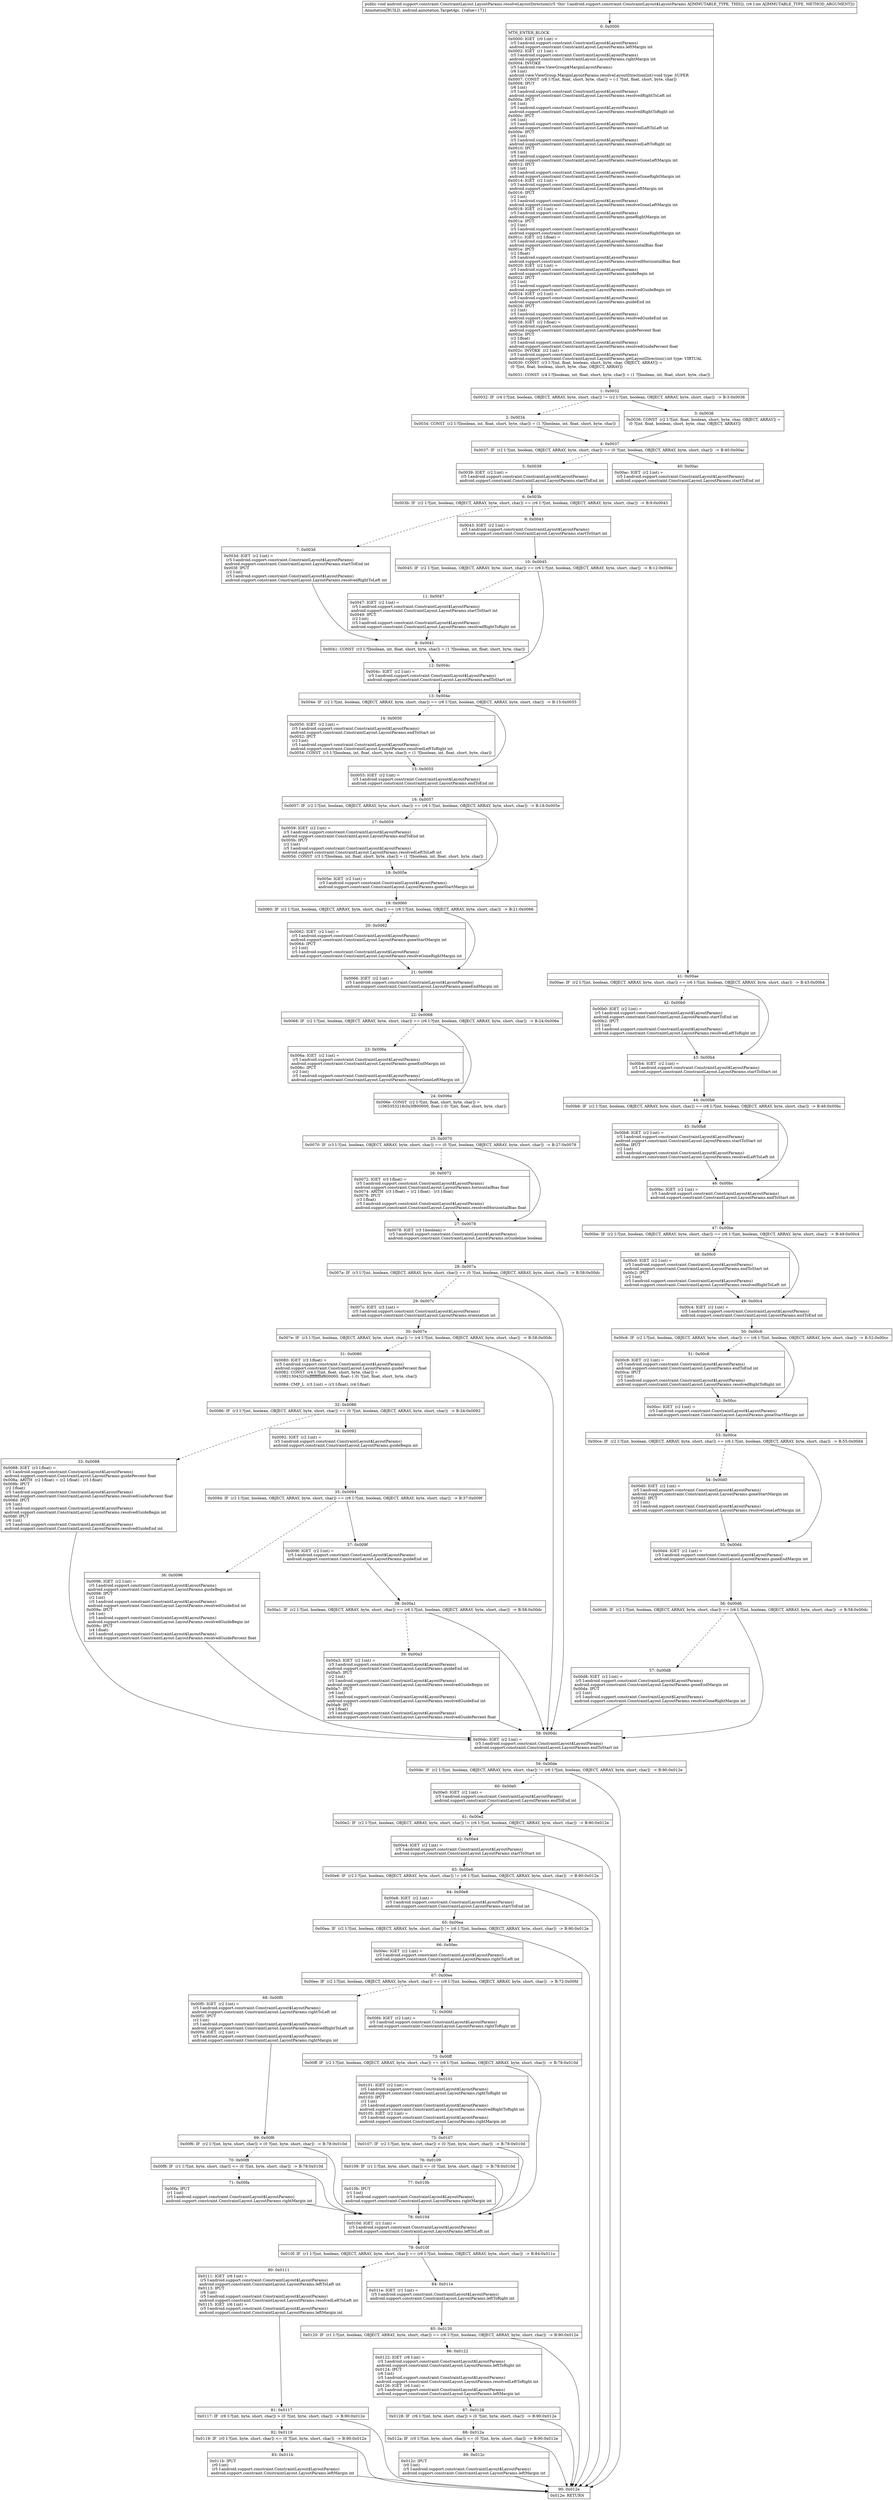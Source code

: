 digraph "CFG forandroid.support.constraint.ConstraintLayout.LayoutParams.resolveLayoutDirection(I)V" {
Node_0 [shape=record,label="{0\:\ 0x0000|MTH_ENTER_BLOCK\l|0x0000: IGET  (r0 I:int) = \l  (r5 I:android.support.constraint.ConstraintLayout$LayoutParams)\l android.support.constraint.ConstraintLayout.LayoutParams.leftMargin int \l0x0002: IGET  (r1 I:int) = \l  (r5 I:android.support.constraint.ConstraintLayout$LayoutParams)\l android.support.constraint.ConstraintLayout.LayoutParams.rightMargin int \l0x0004: INVOKE  \l  (r5 I:android.view.ViewGroup$MarginLayoutParams)\l  (r6 I:int)\l android.view.ViewGroup.MarginLayoutParams.resolveLayoutDirection(int):void type: SUPER \l0x0007: CONST  (r6 I:?[int, float, short, byte, char]) = (\-1 ?[int, float, short, byte, char]) \l0x0008: IPUT  \l  (r6 I:int)\l  (r5 I:android.support.constraint.ConstraintLayout$LayoutParams)\l android.support.constraint.ConstraintLayout.LayoutParams.resolvedRightToLeft int \l0x000a: IPUT  \l  (r6 I:int)\l  (r5 I:android.support.constraint.ConstraintLayout$LayoutParams)\l android.support.constraint.ConstraintLayout.LayoutParams.resolvedRightToRight int \l0x000c: IPUT  \l  (r6 I:int)\l  (r5 I:android.support.constraint.ConstraintLayout$LayoutParams)\l android.support.constraint.ConstraintLayout.LayoutParams.resolvedLeftToLeft int \l0x000e: IPUT  \l  (r6 I:int)\l  (r5 I:android.support.constraint.ConstraintLayout$LayoutParams)\l android.support.constraint.ConstraintLayout.LayoutParams.resolvedLeftToRight int \l0x0010: IPUT  \l  (r6 I:int)\l  (r5 I:android.support.constraint.ConstraintLayout$LayoutParams)\l android.support.constraint.ConstraintLayout.LayoutParams.resolveGoneLeftMargin int \l0x0012: IPUT  \l  (r6 I:int)\l  (r5 I:android.support.constraint.ConstraintLayout$LayoutParams)\l android.support.constraint.ConstraintLayout.LayoutParams.resolveGoneRightMargin int \l0x0014: IGET  (r2 I:int) = \l  (r5 I:android.support.constraint.ConstraintLayout$LayoutParams)\l android.support.constraint.ConstraintLayout.LayoutParams.goneLeftMargin int \l0x0016: IPUT  \l  (r2 I:int)\l  (r5 I:android.support.constraint.ConstraintLayout$LayoutParams)\l android.support.constraint.ConstraintLayout.LayoutParams.resolveGoneLeftMargin int \l0x0018: IGET  (r2 I:int) = \l  (r5 I:android.support.constraint.ConstraintLayout$LayoutParams)\l android.support.constraint.ConstraintLayout.LayoutParams.goneRightMargin int \l0x001a: IPUT  \l  (r2 I:int)\l  (r5 I:android.support.constraint.ConstraintLayout$LayoutParams)\l android.support.constraint.ConstraintLayout.LayoutParams.resolveGoneRightMargin int \l0x001c: IGET  (r2 I:float) = \l  (r5 I:android.support.constraint.ConstraintLayout$LayoutParams)\l android.support.constraint.ConstraintLayout.LayoutParams.horizontalBias float \l0x001e: IPUT  \l  (r2 I:float)\l  (r5 I:android.support.constraint.ConstraintLayout$LayoutParams)\l android.support.constraint.ConstraintLayout.LayoutParams.resolvedHorizontalBias float \l0x0020: IGET  (r2 I:int) = \l  (r5 I:android.support.constraint.ConstraintLayout$LayoutParams)\l android.support.constraint.ConstraintLayout.LayoutParams.guideBegin int \l0x0022: IPUT  \l  (r2 I:int)\l  (r5 I:android.support.constraint.ConstraintLayout$LayoutParams)\l android.support.constraint.ConstraintLayout.LayoutParams.resolvedGuideBegin int \l0x0024: IGET  (r2 I:int) = \l  (r5 I:android.support.constraint.ConstraintLayout$LayoutParams)\l android.support.constraint.ConstraintLayout.LayoutParams.guideEnd int \l0x0026: IPUT  \l  (r2 I:int)\l  (r5 I:android.support.constraint.ConstraintLayout$LayoutParams)\l android.support.constraint.ConstraintLayout.LayoutParams.resolvedGuideEnd int \l0x0028: IGET  (r2 I:float) = \l  (r5 I:android.support.constraint.ConstraintLayout$LayoutParams)\l android.support.constraint.ConstraintLayout.LayoutParams.guidePercent float \l0x002a: IPUT  \l  (r2 I:float)\l  (r5 I:android.support.constraint.ConstraintLayout$LayoutParams)\l android.support.constraint.ConstraintLayout.LayoutParams.resolvedGuidePercent float \l0x002c: INVOKE  (r2 I:int) = \l  (r5 I:android.support.constraint.ConstraintLayout$LayoutParams)\l android.support.constraint.ConstraintLayout.LayoutParams.getLayoutDirection():int type: VIRTUAL \l0x0030: CONST  (r3 I:?[int, float, boolean, short, byte, char, OBJECT, ARRAY]) = \l  (0 ?[int, float, boolean, short, byte, char, OBJECT, ARRAY])\l \l0x0031: CONST  (r4 I:?[boolean, int, float, short, byte, char]) = (1 ?[boolean, int, float, short, byte, char]) \l}"];
Node_1 [shape=record,label="{1\:\ 0x0032|0x0032: IF  (r4 I:?[int, boolean, OBJECT, ARRAY, byte, short, char]) != (r2 I:?[int, boolean, OBJECT, ARRAY, byte, short, char])  \-\> B:3:0x0036 \l}"];
Node_2 [shape=record,label="{2\:\ 0x0034|0x0034: CONST  (r2 I:?[boolean, int, float, short, byte, char]) = (1 ?[boolean, int, float, short, byte, char]) \l}"];
Node_3 [shape=record,label="{3\:\ 0x0036|0x0036: CONST  (r2 I:?[int, float, boolean, short, byte, char, OBJECT, ARRAY]) = \l  (0 ?[int, float, boolean, short, byte, char, OBJECT, ARRAY])\l \l}"];
Node_4 [shape=record,label="{4\:\ 0x0037|0x0037: IF  (r2 I:?[int, boolean, OBJECT, ARRAY, byte, short, char]) == (0 ?[int, boolean, OBJECT, ARRAY, byte, short, char])  \-\> B:40:0x00ac \l}"];
Node_5 [shape=record,label="{5\:\ 0x0039|0x0039: IGET  (r2 I:int) = \l  (r5 I:android.support.constraint.ConstraintLayout$LayoutParams)\l android.support.constraint.ConstraintLayout.LayoutParams.startToEnd int \l}"];
Node_6 [shape=record,label="{6\:\ 0x003b|0x003b: IF  (r2 I:?[int, boolean, OBJECT, ARRAY, byte, short, char]) == (r6 I:?[int, boolean, OBJECT, ARRAY, byte, short, char])  \-\> B:9:0x0043 \l}"];
Node_7 [shape=record,label="{7\:\ 0x003d|0x003d: IGET  (r2 I:int) = \l  (r5 I:android.support.constraint.ConstraintLayout$LayoutParams)\l android.support.constraint.ConstraintLayout.LayoutParams.startToEnd int \l0x003f: IPUT  \l  (r2 I:int)\l  (r5 I:android.support.constraint.ConstraintLayout$LayoutParams)\l android.support.constraint.ConstraintLayout.LayoutParams.resolvedRightToLeft int \l}"];
Node_8 [shape=record,label="{8\:\ 0x0041|0x0041: CONST  (r3 I:?[boolean, int, float, short, byte, char]) = (1 ?[boolean, int, float, short, byte, char]) \l}"];
Node_9 [shape=record,label="{9\:\ 0x0043|0x0043: IGET  (r2 I:int) = \l  (r5 I:android.support.constraint.ConstraintLayout$LayoutParams)\l android.support.constraint.ConstraintLayout.LayoutParams.startToStart int \l}"];
Node_10 [shape=record,label="{10\:\ 0x0045|0x0045: IF  (r2 I:?[int, boolean, OBJECT, ARRAY, byte, short, char]) == (r6 I:?[int, boolean, OBJECT, ARRAY, byte, short, char])  \-\> B:12:0x004c \l}"];
Node_11 [shape=record,label="{11\:\ 0x0047|0x0047: IGET  (r2 I:int) = \l  (r5 I:android.support.constraint.ConstraintLayout$LayoutParams)\l android.support.constraint.ConstraintLayout.LayoutParams.startToStart int \l0x0049: IPUT  \l  (r2 I:int)\l  (r5 I:android.support.constraint.ConstraintLayout$LayoutParams)\l android.support.constraint.ConstraintLayout.LayoutParams.resolvedRightToRight int \l}"];
Node_12 [shape=record,label="{12\:\ 0x004c|0x004c: IGET  (r2 I:int) = \l  (r5 I:android.support.constraint.ConstraintLayout$LayoutParams)\l android.support.constraint.ConstraintLayout.LayoutParams.endToStart int \l}"];
Node_13 [shape=record,label="{13\:\ 0x004e|0x004e: IF  (r2 I:?[int, boolean, OBJECT, ARRAY, byte, short, char]) == (r6 I:?[int, boolean, OBJECT, ARRAY, byte, short, char])  \-\> B:15:0x0055 \l}"];
Node_14 [shape=record,label="{14\:\ 0x0050|0x0050: IGET  (r2 I:int) = \l  (r5 I:android.support.constraint.ConstraintLayout$LayoutParams)\l android.support.constraint.ConstraintLayout.LayoutParams.endToStart int \l0x0052: IPUT  \l  (r2 I:int)\l  (r5 I:android.support.constraint.ConstraintLayout$LayoutParams)\l android.support.constraint.ConstraintLayout.LayoutParams.resolvedLeftToRight int \l0x0054: CONST  (r3 I:?[boolean, int, float, short, byte, char]) = (1 ?[boolean, int, float, short, byte, char]) \l}"];
Node_15 [shape=record,label="{15\:\ 0x0055|0x0055: IGET  (r2 I:int) = \l  (r5 I:android.support.constraint.ConstraintLayout$LayoutParams)\l android.support.constraint.ConstraintLayout.LayoutParams.endToEnd int \l}"];
Node_16 [shape=record,label="{16\:\ 0x0057|0x0057: IF  (r2 I:?[int, boolean, OBJECT, ARRAY, byte, short, char]) == (r6 I:?[int, boolean, OBJECT, ARRAY, byte, short, char])  \-\> B:18:0x005e \l}"];
Node_17 [shape=record,label="{17\:\ 0x0059|0x0059: IGET  (r2 I:int) = \l  (r5 I:android.support.constraint.ConstraintLayout$LayoutParams)\l android.support.constraint.ConstraintLayout.LayoutParams.endToEnd int \l0x005b: IPUT  \l  (r2 I:int)\l  (r5 I:android.support.constraint.ConstraintLayout$LayoutParams)\l android.support.constraint.ConstraintLayout.LayoutParams.resolvedLeftToLeft int \l0x005d: CONST  (r3 I:?[boolean, int, float, short, byte, char]) = (1 ?[boolean, int, float, short, byte, char]) \l}"];
Node_18 [shape=record,label="{18\:\ 0x005e|0x005e: IGET  (r2 I:int) = \l  (r5 I:android.support.constraint.ConstraintLayout$LayoutParams)\l android.support.constraint.ConstraintLayout.LayoutParams.goneStartMargin int \l}"];
Node_19 [shape=record,label="{19\:\ 0x0060|0x0060: IF  (r2 I:?[int, boolean, OBJECT, ARRAY, byte, short, char]) == (r6 I:?[int, boolean, OBJECT, ARRAY, byte, short, char])  \-\> B:21:0x0066 \l}"];
Node_20 [shape=record,label="{20\:\ 0x0062|0x0062: IGET  (r2 I:int) = \l  (r5 I:android.support.constraint.ConstraintLayout$LayoutParams)\l android.support.constraint.ConstraintLayout.LayoutParams.goneStartMargin int \l0x0064: IPUT  \l  (r2 I:int)\l  (r5 I:android.support.constraint.ConstraintLayout$LayoutParams)\l android.support.constraint.ConstraintLayout.LayoutParams.resolveGoneRightMargin int \l}"];
Node_21 [shape=record,label="{21\:\ 0x0066|0x0066: IGET  (r2 I:int) = \l  (r5 I:android.support.constraint.ConstraintLayout$LayoutParams)\l android.support.constraint.ConstraintLayout.LayoutParams.goneEndMargin int \l}"];
Node_22 [shape=record,label="{22\:\ 0x0068|0x0068: IF  (r2 I:?[int, boolean, OBJECT, ARRAY, byte, short, char]) == (r6 I:?[int, boolean, OBJECT, ARRAY, byte, short, char])  \-\> B:24:0x006e \l}"];
Node_23 [shape=record,label="{23\:\ 0x006a|0x006a: IGET  (r2 I:int) = \l  (r5 I:android.support.constraint.ConstraintLayout$LayoutParams)\l android.support.constraint.ConstraintLayout.LayoutParams.goneEndMargin int \l0x006c: IPUT  \l  (r2 I:int)\l  (r5 I:android.support.constraint.ConstraintLayout$LayoutParams)\l android.support.constraint.ConstraintLayout.LayoutParams.resolveGoneLeftMargin int \l}"];
Node_24 [shape=record,label="{24\:\ 0x006e|0x006e: CONST  (r2 I:?[int, float, short, byte, char]) = \l  (1065353216(0x3f800000, float:1.0) ?[int, float, short, byte, char])\l \l}"];
Node_25 [shape=record,label="{25\:\ 0x0070|0x0070: IF  (r3 I:?[int, boolean, OBJECT, ARRAY, byte, short, char]) == (0 ?[int, boolean, OBJECT, ARRAY, byte, short, char])  \-\> B:27:0x0078 \l}"];
Node_26 [shape=record,label="{26\:\ 0x0072|0x0072: IGET  (r3 I:float) = \l  (r5 I:android.support.constraint.ConstraintLayout$LayoutParams)\l android.support.constraint.ConstraintLayout.LayoutParams.horizontalBias float \l0x0074: ARITH  (r3 I:float) = (r2 I:float) \- (r3 I:float) \l0x0076: IPUT  \l  (r3 I:float)\l  (r5 I:android.support.constraint.ConstraintLayout$LayoutParams)\l android.support.constraint.ConstraintLayout.LayoutParams.resolvedHorizontalBias float \l}"];
Node_27 [shape=record,label="{27\:\ 0x0078|0x0078: IGET  (r3 I:boolean) = \l  (r5 I:android.support.constraint.ConstraintLayout$LayoutParams)\l android.support.constraint.ConstraintLayout.LayoutParams.isGuideline boolean \l}"];
Node_28 [shape=record,label="{28\:\ 0x007a|0x007a: IF  (r3 I:?[int, boolean, OBJECT, ARRAY, byte, short, char]) == (0 ?[int, boolean, OBJECT, ARRAY, byte, short, char])  \-\> B:58:0x00dc \l}"];
Node_29 [shape=record,label="{29\:\ 0x007c|0x007c: IGET  (r3 I:int) = \l  (r5 I:android.support.constraint.ConstraintLayout$LayoutParams)\l android.support.constraint.ConstraintLayout.LayoutParams.orientation int \l}"];
Node_30 [shape=record,label="{30\:\ 0x007e|0x007e: IF  (r3 I:?[int, boolean, OBJECT, ARRAY, byte, short, char]) != (r4 I:?[int, boolean, OBJECT, ARRAY, byte, short, char])  \-\> B:58:0x00dc \l}"];
Node_31 [shape=record,label="{31\:\ 0x0080|0x0080: IGET  (r3 I:float) = \l  (r5 I:android.support.constraint.ConstraintLayout$LayoutParams)\l android.support.constraint.ConstraintLayout.LayoutParams.guidePercent float \l0x0082: CONST  (r4 I:?[int, float, short, byte, char]) = \l  (\-1082130432(0xffffffffbf800000, float:\-1.0) ?[int, float, short, byte, char])\l \l0x0084: CMP_L  (r3 I:int) = (r3 I:float), (r4 I:float) \l}"];
Node_32 [shape=record,label="{32\:\ 0x0086|0x0086: IF  (r3 I:?[int, boolean, OBJECT, ARRAY, byte, short, char]) == (0 ?[int, boolean, OBJECT, ARRAY, byte, short, char])  \-\> B:34:0x0092 \l}"];
Node_33 [shape=record,label="{33\:\ 0x0088|0x0088: IGET  (r3 I:float) = \l  (r5 I:android.support.constraint.ConstraintLayout$LayoutParams)\l android.support.constraint.ConstraintLayout.LayoutParams.guidePercent float \l0x008a: ARITH  (r2 I:float) = (r2 I:float) \- (r3 I:float) \l0x008b: IPUT  \l  (r2 I:float)\l  (r5 I:android.support.constraint.ConstraintLayout$LayoutParams)\l android.support.constraint.ConstraintLayout.LayoutParams.resolvedGuidePercent float \l0x008d: IPUT  \l  (r6 I:int)\l  (r5 I:android.support.constraint.ConstraintLayout$LayoutParams)\l android.support.constraint.ConstraintLayout.LayoutParams.resolvedGuideBegin int \l0x008f: IPUT  \l  (r6 I:int)\l  (r5 I:android.support.constraint.ConstraintLayout$LayoutParams)\l android.support.constraint.ConstraintLayout.LayoutParams.resolvedGuideEnd int \l}"];
Node_34 [shape=record,label="{34\:\ 0x0092|0x0092: IGET  (r2 I:int) = \l  (r5 I:android.support.constraint.ConstraintLayout$LayoutParams)\l android.support.constraint.ConstraintLayout.LayoutParams.guideBegin int \l}"];
Node_35 [shape=record,label="{35\:\ 0x0094|0x0094: IF  (r2 I:?[int, boolean, OBJECT, ARRAY, byte, short, char]) == (r6 I:?[int, boolean, OBJECT, ARRAY, byte, short, char])  \-\> B:37:0x009f \l}"];
Node_36 [shape=record,label="{36\:\ 0x0096|0x0096: IGET  (r2 I:int) = \l  (r5 I:android.support.constraint.ConstraintLayout$LayoutParams)\l android.support.constraint.ConstraintLayout.LayoutParams.guideBegin int \l0x0098: IPUT  \l  (r2 I:int)\l  (r5 I:android.support.constraint.ConstraintLayout$LayoutParams)\l android.support.constraint.ConstraintLayout.LayoutParams.resolvedGuideEnd int \l0x009a: IPUT  \l  (r6 I:int)\l  (r5 I:android.support.constraint.ConstraintLayout$LayoutParams)\l android.support.constraint.ConstraintLayout.LayoutParams.resolvedGuideBegin int \l0x009c: IPUT  \l  (r4 I:float)\l  (r5 I:android.support.constraint.ConstraintLayout$LayoutParams)\l android.support.constraint.ConstraintLayout.LayoutParams.resolvedGuidePercent float \l}"];
Node_37 [shape=record,label="{37\:\ 0x009f|0x009f: IGET  (r2 I:int) = \l  (r5 I:android.support.constraint.ConstraintLayout$LayoutParams)\l android.support.constraint.ConstraintLayout.LayoutParams.guideEnd int \l}"];
Node_38 [shape=record,label="{38\:\ 0x00a1|0x00a1: IF  (r2 I:?[int, boolean, OBJECT, ARRAY, byte, short, char]) == (r6 I:?[int, boolean, OBJECT, ARRAY, byte, short, char])  \-\> B:58:0x00dc \l}"];
Node_39 [shape=record,label="{39\:\ 0x00a3|0x00a3: IGET  (r2 I:int) = \l  (r5 I:android.support.constraint.ConstraintLayout$LayoutParams)\l android.support.constraint.ConstraintLayout.LayoutParams.guideEnd int \l0x00a5: IPUT  \l  (r2 I:int)\l  (r5 I:android.support.constraint.ConstraintLayout$LayoutParams)\l android.support.constraint.ConstraintLayout.LayoutParams.resolvedGuideBegin int \l0x00a7: IPUT  \l  (r6 I:int)\l  (r5 I:android.support.constraint.ConstraintLayout$LayoutParams)\l android.support.constraint.ConstraintLayout.LayoutParams.resolvedGuideEnd int \l0x00a9: IPUT  \l  (r4 I:float)\l  (r5 I:android.support.constraint.ConstraintLayout$LayoutParams)\l android.support.constraint.ConstraintLayout.LayoutParams.resolvedGuidePercent float \l}"];
Node_40 [shape=record,label="{40\:\ 0x00ac|0x00ac: IGET  (r2 I:int) = \l  (r5 I:android.support.constraint.ConstraintLayout$LayoutParams)\l android.support.constraint.ConstraintLayout.LayoutParams.startToEnd int \l}"];
Node_41 [shape=record,label="{41\:\ 0x00ae|0x00ae: IF  (r2 I:?[int, boolean, OBJECT, ARRAY, byte, short, char]) == (r6 I:?[int, boolean, OBJECT, ARRAY, byte, short, char])  \-\> B:43:0x00b4 \l}"];
Node_42 [shape=record,label="{42\:\ 0x00b0|0x00b0: IGET  (r2 I:int) = \l  (r5 I:android.support.constraint.ConstraintLayout$LayoutParams)\l android.support.constraint.ConstraintLayout.LayoutParams.startToEnd int \l0x00b2: IPUT  \l  (r2 I:int)\l  (r5 I:android.support.constraint.ConstraintLayout$LayoutParams)\l android.support.constraint.ConstraintLayout.LayoutParams.resolvedLeftToRight int \l}"];
Node_43 [shape=record,label="{43\:\ 0x00b4|0x00b4: IGET  (r2 I:int) = \l  (r5 I:android.support.constraint.ConstraintLayout$LayoutParams)\l android.support.constraint.ConstraintLayout.LayoutParams.startToStart int \l}"];
Node_44 [shape=record,label="{44\:\ 0x00b6|0x00b6: IF  (r2 I:?[int, boolean, OBJECT, ARRAY, byte, short, char]) == (r6 I:?[int, boolean, OBJECT, ARRAY, byte, short, char])  \-\> B:46:0x00bc \l}"];
Node_45 [shape=record,label="{45\:\ 0x00b8|0x00b8: IGET  (r2 I:int) = \l  (r5 I:android.support.constraint.ConstraintLayout$LayoutParams)\l android.support.constraint.ConstraintLayout.LayoutParams.startToStart int \l0x00ba: IPUT  \l  (r2 I:int)\l  (r5 I:android.support.constraint.ConstraintLayout$LayoutParams)\l android.support.constraint.ConstraintLayout.LayoutParams.resolvedLeftToLeft int \l}"];
Node_46 [shape=record,label="{46\:\ 0x00bc|0x00bc: IGET  (r2 I:int) = \l  (r5 I:android.support.constraint.ConstraintLayout$LayoutParams)\l android.support.constraint.ConstraintLayout.LayoutParams.endToStart int \l}"];
Node_47 [shape=record,label="{47\:\ 0x00be|0x00be: IF  (r2 I:?[int, boolean, OBJECT, ARRAY, byte, short, char]) == (r6 I:?[int, boolean, OBJECT, ARRAY, byte, short, char])  \-\> B:49:0x00c4 \l}"];
Node_48 [shape=record,label="{48\:\ 0x00c0|0x00c0: IGET  (r2 I:int) = \l  (r5 I:android.support.constraint.ConstraintLayout$LayoutParams)\l android.support.constraint.ConstraintLayout.LayoutParams.endToStart int \l0x00c2: IPUT  \l  (r2 I:int)\l  (r5 I:android.support.constraint.ConstraintLayout$LayoutParams)\l android.support.constraint.ConstraintLayout.LayoutParams.resolvedRightToLeft int \l}"];
Node_49 [shape=record,label="{49\:\ 0x00c4|0x00c4: IGET  (r2 I:int) = \l  (r5 I:android.support.constraint.ConstraintLayout$LayoutParams)\l android.support.constraint.ConstraintLayout.LayoutParams.endToEnd int \l}"];
Node_50 [shape=record,label="{50\:\ 0x00c6|0x00c6: IF  (r2 I:?[int, boolean, OBJECT, ARRAY, byte, short, char]) == (r6 I:?[int, boolean, OBJECT, ARRAY, byte, short, char])  \-\> B:52:0x00cc \l}"];
Node_51 [shape=record,label="{51\:\ 0x00c8|0x00c8: IGET  (r2 I:int) = \l  (r5 I:android.support.constraint.ConstraintLayout$LayoutParams)\l android.support.constraint.ConstraintLayout.LayoutParams.endToEnd int \l0x00ca: IPUT  \l  (r2 I:int)\l  (r5 I:android.support.constraint.ConstraintLayout$LayoutParams)\l android.support.constraint.ConstraintLayout.LayoutParams.resolvedRightToRight int \l}"];
Node_52 [shape=record,label="{52\:\ 0x00cc|0x00cc: IGET  (r2 I:int) = \l  (r5 I:android.support.constraint.ConstraintLayout$LayoutParams)\l android.support.constraint.ConstraintLayout.LayoutParams.goneStartMargin int \l}"];
Node_53 [shape=record,label="{53\:\ 0x00ce|0x00ce: IF  (r2 I:?[int, boolean, OBJECT, ARRAY, byte, short, char]) == (r6 I:?[int, boolean, OBJECT, ARRAY, byte, short, char])  \-\> B:55:0x00d4 \l}"];
Node_54 [shape=record,label="{54\:\ 0x00d0|0x00d0: IGET  (r2 I:int) = \l  (r5 I:android.support.constraint.ConstraintLayout$LayoutParams)\l android.support.constraint.ConstraintLayout.LayoutParams.goneStartMargin int \l0x00d2: IPUT  \l  (r2 I:int)\l  (r5 I:android.support.constraint.ConstraintLayout$LayoutParams)\l android.support.constraint.ConstraintLayout.LayoutParams.resolveGoneLeftMargin int \l}"];
Node_55 [shape=record,label="{55\:\ 0x00d4|0x00d4: IGET  (r2 I:int) = \l  (r5 I:android.support.constraint.ConstraintLayout$LayoutParams)\l android.support.constraint.ConstraintLayout.LayoutParams.goneEndMargin int \l}"];
Node_56 [shape=record,label="{56\:\ 0x00d6|0x00d6: IF  (r2 I:?[int, boolean, OBJECT, ARRAY, byte, short, char]) == (r6 I:?[int, boolean, OBJECT, ARRAY, byte, short, char])  \-\> B:58:0x00dc \l}"];
Node_57 [shape=record,label="{57\:\ 0x00d8|0x00d8: IGET  (r2 I:int) = \l  (r5 I:android.support.constraint.ConstraintLayout$LayoutParams)\l android.support.constraint.ConstraintLayout.LayoutParams.goneEndMargin int \l0x00da: IPUT  \l  (r2 I:int)\l  (r5 I:android.support.constraint.ConstraintLayout$LayoutParams)\l android.support.constraint.ConstraintLayout.LayoutParams.resolveGoneRightMargin int \l}"];
Node_58 [shape=record,label="{58\:\ 0x00dc|0x00dc: IGET  (r2 I:int) = \l  (r5 I:android.support.constraint.ConstraintLayout$LayoutParams)\l android.support.constraint.ConstraintLayout.LayoutParams.endToStart int \l}"];
Node_59 [shape=record,label="{59\:\ 0x00de|0x00de: IF  (r2 I:?[int, boolean, OBJECT, ARRAY, byte, short, char]) != (r6 I:?[int, boolean, OBJECT, ARRAY, byte, short, char])  \-\> B:90:0x012e \l}"];
Node_60 [shape=record,label="{60\:\ 0x00e0|0x00e0: IGET  (r2 I:int) = \l  (r5 I:android.support.constraint.ConstraintLayout$LayoutParams)\l android.support.constraint.ConstraintLayout.LayoutParams.endToEnd int \l}"];
Node_61 [shape=record,label="{61\:\ 0x00e2|0x00e2: IF  (r2 I:?[int, boolean, OBJECT, ARRAY, byte, short, char]) != (r6 I:?[int, boolean, OBJECT, ARRAY, byte, short, char])  \-\> B:90:0x012e \l}"];
Node_62 [shape=record,label="{62\:\ 0x00e4|0x00e4: IGET  (r2 I:int) = \l  (r5 I:android.support.constraint.ConstraintLayout$LayoutParams)\l android.support.constraint.ConstraintLayout.LayoutParams.startToStart int \l}"];
Node_63 [shape=record,label="{63\:\ 0x00e6|0x00e6: IF  (r2 I:?[int, boolean, OBJECT, ARRAY, byte, short, char]) != (r6 I:?[int, boolean, OBJECT, ARRAY, byte, short, char])  \-\> B:90:0x012e \l}"];
Node_64 [shape=record,label="{64\:\ 0x00e8|0x00e8: IGET  (r2 I:int) = \l  (r5 I:android.support.constraint.ConstraintLayout$LayoutParams)\l android.support.constraint.ConstraintLayout.LayoutParams.startToEnd int \l}"];
Node_65 [shape=record,label="{65\:\ 0x00ea|0x00ea: IF  (r2 I:?[int, boolean, OBJECT, ARRAY, byte, short, char]) != (r6 I:?[int, boolean, OBJECT, ARRAY, byte, short, char])  \-\> B:90:0x012e \l}"];
Node_66 [shape=record,label="{66\:\ 0x00ec|0x00ec: IGET  (r2 I:int) = \l  (r5 I:android.support.constraint.ConstraintLayout$LayoutParams)\l android.support.constraint.ConstraintLayout.LayoutParams.rightToLeft int \l}"];
Node_67 [shape=record,label="{67\:\ 0x00ee|0x00ee: IF  (r2 I:?[int, boolean, OBJECT, ARRAY, byte, short, char]) == (r6 I:?[int, boolean, OBJECT, ARRAY, byte, short, char])  \-\> B:72:0x00fd \l}"];
Node_68 [shape=record,label="{68\:\ 0x00f0|0x00f0: IGET  (r2 I:int) = \l  (r5 I:android.support.constraint.ConstraintLayout$LayoutParams)\l android.support.constraint.ConstraintLayout.LayoutParams.rightToLeft int \l0x00f2: IPUT  \l  (r2 I:int)\l  (r5 I:android.support.constraint.ConstraintLayout$LayoutParams)\l android.support.constraint.ConstraintLayout.LayoutParams.resolvedRightToLeft int \l0x00f4: IGET  (r2 I:int) = \l  (r5 I:android.support.constraint.ConstraintLayout$LayoutParams)\l android.support.constraint.ConstraintLayout.LayoutParams.rightMargin int \l}"];
Node_69 [shape=record,label="{69\:\ 0x00f6|0x00f6: IF  (r2 I:?[int, byte, short, char]) \> (0 ?[int, byte, short, char])  \-\> B:78:0x010d \l}"];
Node_70 [shape=record,label="{70\:\ 0x00f8|0x00f8: IF  (r1 I:?[int, byte, short, char]) \<= (0 ?[int, byte, short, char])  \-\> B:78:0x010d \l}"];
Node_71 [shape=record,label="{71\:\ 0x00fa|0x00fa: IPUT  \l  (r1 I:int)\l  (r5 I:android.support.constraint.ConstraintLayout$LayoutParams)\l android.support.constraint.ConstraintLayout.LayoutParams.rightMargin int \l}"];
Node_72 [shape=record,label="{72\:\ 0x00fd|0x00fd: IGET  (r2 I:int) = \l  (r5 I:android.support.constraint.ConstraintLayout$LayoutParams)\l android.support.constraint.ConstraintLayout.LayoutParams.rightToRight int \l}"];
Node_73 [shape=record,label="{73\:\ 0x00ff|0x00ff: IF  (r2 I:?[int, boolean, OBJECT, ARRAY, byte, short, char]) == (r6 I:?[int, boolean, OBJECT, ARRAY, byte, short, char])  \-\> B:78:0x010d \l}"];
Node_74 [shape=record,label="{74\:\ 0x0101|0x0101: IGET  (r2 I:int) = \l  (r5 I:android.support.constraint.ConstraintLayout$LayoutParams)\l android.support.constraint.ConstraintLayout.LayoutParams.rightToRight int \l0x0103: IPUT  \l  (r2 I:int)\l  (r5 I:android.support.constraint.ConstraintLayout$LayoutParams)\l android.support.constraint.ConstraintLayout.LayoutParams.resolvedRightToRight int \l0x0105: IGET  (r2 I:int) = \l  (r5 I:android.support.constraint.ConstraintLayout$LayoutParams)\l android.support.constraint.ConstraintLayout.LayoutParams.rightMargin int \l}"];
Node_75 [shape=record,label="{75\:\ 0x0107|0x0107: IF  (r2 I:?[int, byte, short, char]) \> (0 ?[int, byte, short, char])  \-\> B:78:0x010d \l}"];
Node_76 [shape=record,label="{76\:\ 0x0109|0x0109: IF  (r1 I:?[int, byte, short, char]) \<= (0 ?[int, byte, short, char])  \-\> B:78:0x010d \l}"];
Node_77 [shape=record,label="{77\:\ 0x010b|0x010b: IPUT  \l  (r1 I:int)\l  (r5 I:android.support.constraint.ConstraintLayout$LayoutParams)\l android.support.constraint.ConstraintLayout.LayoutParams.rightMargin int \l}"];
Node_78 [shape=record,label="{78\:\ 0x010d|0x010d: IGET  (r1 I:int) = \l  (r5 I:android.support.constraint.ConstraintLayout$LayoutParams)\l android.support.constraint.ConstraintLayout.LayoutParams.leftToLeft int \l}"];
Node_79 [shape=record,label="{79\:\ 0x010f|0x010f: IF  (r1 I:?[int, boolean, OBJECT, ARRAY, byte, short, char]) == (r6 I:?[int, boolean, OBJECT, ARRAY, byte, short, char])  \-\> B:84:0x011e \l}"];
Node_80 [shape=record,label="{80\:\ 0x0111|0x0111: IGET  (r6 I:int) = \l  (r5 I:android.support.constraint.ConstraintLayout$LayoutParams)\l android.support.constraint.ConstraintLayout.LayoutParams.leftToLeft int \l0x0113: IPUT  \l  (r6 I:int)\l  (r5 I:android.support.constraint.ConstraintLayout$LayoutParams)\l android.support.constraint.ConstraintLayout.LayoutParams.resolvedLeftToLeft int \l0x0115: IGET  (r6 I:int) = \l  (r5 I:android.support.constraint.ConstraintLayout$LayoutParams)\l android.support.constraint.ConstraintLayout.LayoutParams.leftMargin int \l}"];
Node_81 [shape=record,label="{81\:\ 0x0117|0x0117: IF  (r6 I:?[int, byte, short, char]) \> (0 ?[int, byte, short, char])  \-\> B:90:0x012e \l}"];
Node_82 [shape=record,label="{82\:\ 0x0119|0x0119: IF  (r0 I:?[int, byte, short, char]) \<= (0 ?[int, byte, short, char])  \-\> B:90:0x012e \l}"];
Node_83 [shape=record,label="{83\:\ 0x011b|0x011b: IPUT  \l  (r0 I:int)\l  (r5 I:android.support.constraint.ConstraintLayout$LayoutParams)\l android.support.constraint.ConstraintLayout.LayoutParams.leftMargin int \l}"];
Node_84 [shape=record,label="{84\:\ 0x011e|0x011e: IGET  (r1 I:int) = \l  (r5 I:android.support.constraint.ConstraintLayout$LayoutParams)\l android.support.constraint.ConstraintLayout.LayoutParams.leftToRight int \l}"];
Node_85 [shape=record,label="{85\:\ 0x0120|0x0120: IF  (r1 I:?[int, boolean, OBJECT, ARRAY, byte, short, char]) == (r6 I:?[int, boolean, OBJECT, ARRAY, byte, short, char])  \-\> B:90:0x012e \l}"];
Node_86 [shape=record,label="{86\:\ 0x0122|0x0122: IGET  (r6 I:int) = \l  (r5 I:android.support.constraint.ConstraintLayout$LayoutParams)\l android.support.constraint.ConstraintLayout.LayoutParams.leftToRight int \l0x0124: IPUT  \l  (r6 I:int)\l  (r5 I:android.support.constraint.ConstraintLayout$LayoutParams)\l android.support.constraint.ConstraintLayout.LayoutParams.resolvedLeftToRight int \l0x0126: IGET  (r6 I:int) = \l  (r5 I:android.support.constraint.ConstraintLayout$LayoutParams)\l android.support.constraint.ConstraintLayout.LayoutParams.leftMargin int \l}"];
Node_87 [shape=record,label="{87\:\ 0x0128|0x0128: IF  (r6 I:?[int, byte, short, char]) \> (0 ?[int, byte, short, char])  \-\> B:90:0x012e \l}"];
Node_88 [shape=record,label="{88\:\ 0x012a|0x012a: IF  (r0 I:?[int, byte, short, char]) \<= (0 ?[int, byte, short, char])  \-\> B:90:0x012e \l}"];
Node_89 [shape=record,label="{89\:\ 0x012c|0x012c: IPUT  \l  (r0 I:int)\l  (r5 I:android.support.constraint.ConstraintLayout$LayoutParams)\l android.support.constraint.ConstraintLayout.LayoutParams.leftMargin int \l}"];
Node_90 [shape=record,label="{90\:\ 0x012e|0x012e: RETURN   \l}"];
MethodNode[shape=record,label="{public void android.support.constraint.ConstraintLayout.LayoutParams.resolveLayoutDirection((r5 'this' I:android.support.constraint.ConstraintLayout$LayoutParams A[IMMUTABLE_TYPE, THIS]), (r6 I:int A[IMMUTABLE_TYPE, METHOD_ARGUMENT]))  | Annotation[BUILD, android.annotation.TargetApi, \{value=17\}]\l}"];
MethodNode -> Node_0;
Node_0 -> Node_1;
Node_1 -> Node_2[style=dashed];
Node_1 -> Node_3;
Node_2 -> Node_4;
Node_3 -> Node_4;
Node_4 -> Node_5[style=dashed];
Node_4 -> Node_40;
Node_5 -> Node_6;
Node_6 -> Node_7[style=dashed];
Node_6 -> Node_9;
Node_7 -> Node_8;
Node_8 -> Node_12;
Node_9 -> Node_10;
Node_10 -> Node_11[style=dashed];
Node_10 -> Node_12;
Node_11 -> Node_8;
Node_12 -> Node_13;
Node_13 -> Node_14[style=dashed];
Node_13 -> Node_15;
Node_14 -> Node_15;
Node_15 -> Node_16;
Node_16 -> Node_17[style=dashed];
Node_16 -> Node_18;
Node_17 -> Node_18;
Node_18 -> Node_19;
Node_19 -> Node_20[style=dashed];
Node_19 -> Node_21;
Node_20 -> Node_21;
Node_21 -> Node_22;
Node_22 -> Node_23[style=dashed];
Node_22 -> Node_24;
Node_23 -> Node_24;
Node_24 -> Node_25;
Node_25 -> Node_26[style=dashed];
Node_25 -> Node_27;
Node_26 -> Node_27;
Node_27 -> Node_28;
Node_28 -> Node_29[style=dashed];
Node_28 -> Node_58;
Node_29 -> Node_30;
Node_30 -> Node_31[style=dashed];
Node_30 -> Node_58;
Node_31 -> Node_32;
Node_32 -> Node_33[style=dashed];
Node_32 -> Node_34;
Node_33 -> Node_58;
Node_34 -> Node_35;
Node_35 -> Node_36[style=dashed];
Node_35 -> Node_37;
Node_36 -> Node_58;
Node_37 -> Node_38;
Node_38 -> Node_39[style=dashed];
Node_38 -> Node_58;
Node_39 -> Node_58;
Node_40 -> Node_41;
Node_41 -> Node_42[style=dashed];
Node_41 -> Node_43;
Node_42 -> Node_43;
Node_43 -> Node_44;
Node_44 -> Node_45[style=dashed];
Node_44 -> Node_46;
Node_45 -> Node_46;
Node_46 -> Node_47;
Node_47 -> Node_48[style=dashed];
Node_47 -> Node_49;
Node_48 -> Node_49;
Node_49 -> Node_50;
Node_50 -> Node_51[style=dashed];
Node_50 -> Node_52;
Node_51 -> Node_52;
Node_52 -> Node_53;
Node_53 -> Node_54[style=dashed];
Node_53 -> Node_55;
Node_54 -> Node_55;
Node_55 -> Node_56;
Node_56 -> Node_57[style=dashed];
Node_56 -> Node_58;
Node_57 -> Node_58;
Node_58 -> Node_59;
Node_59 -> Node_60[style=dashed];
Node_59 -> Node_90;
Node_60 -> Node_61;
Node_61 -> Node_62[style=dashed];
Node_61 -> Node_90;
Node_62 -> Node_63;
Node_63 -> Node_64[style=dashed];
Node_63 -> Node_90;
Node_64 -> Node_65;
Node_65 -> Node_66[style=dashed];
Node_65 -> Node_90;
Node_66 -> Node_67;
Node_67 -> Node_68[style=dashed];
Node_67 -> Node_72;
Node_68 -> Node_69;
Node_69 -> Node_70[style=dashed];
Node_69 -> Node_78;
Node_70 -> Node_71[style=dashed];
Node_70 -> Node_78;
Node_71 -> Node_78;
Node_72 -> Node_73;
Node_73 -> Node_74[style=dashed];
Node_73 -> Node_78;
Node_74 -> Node_75;
Node_75 -> Node_76[style=dashed];
Node_75 -> Node_78;
Node_76 -> Node_77[style=dashed];
Node_76 -> Node_78;
Node_77 -> Node_78;
Node_78 -> Node_79;
Node_79 -> Node_80[style=dashed];
Node_79 -> Node_84;
Node_80 -> Node_81;
Node_81 -> Node_82[style=dashed];
Node_81 -> Node_90;
Node_82 -> Node_83[style=dashed];
Node_82 -> Node_90;
Node_83 -> Node_90;
Node_84 -> Node_85;
Node_85 -> Node_86[style=dashed];
Node_85 -> Node_90;
Node_86 -> Node_87;
Node_87 -> Node_88[style=dashed];
Node_87 -> Node_90;
Node_88 -> Node_89[style=dashed];
Node_88 -> Node_90;
Node_89 -> Node_90;
}

